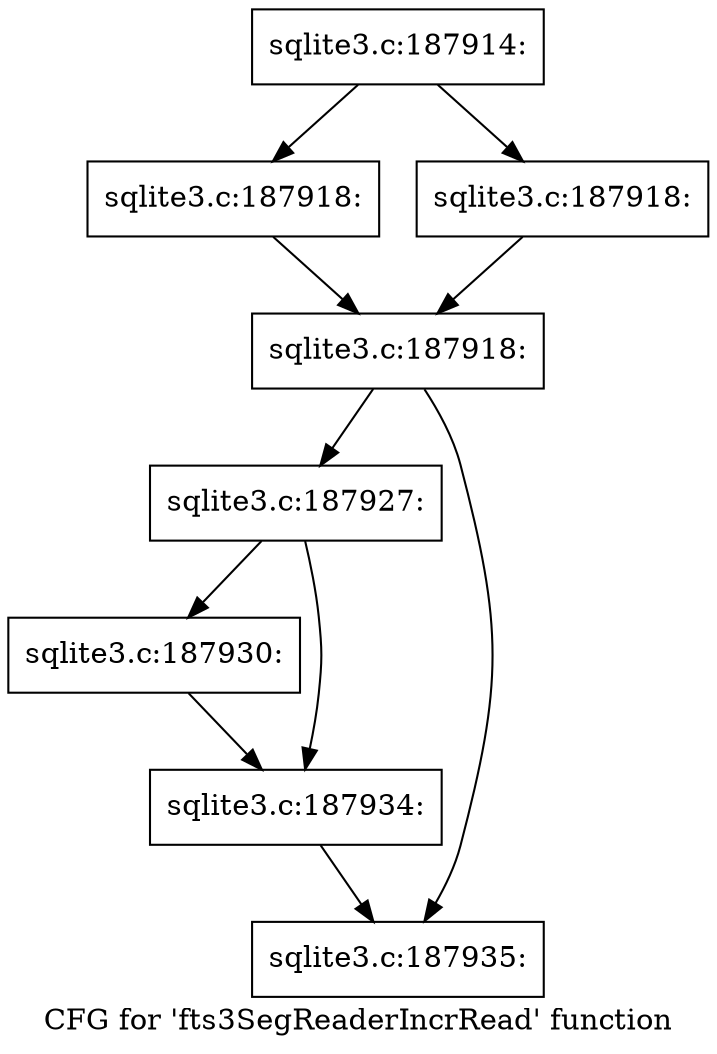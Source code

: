 digraph "CFG for 'fts3SegReaderIncrRead' function" {
	label="CFG for 'fts3SegReaderIncrRead' function";

	Node0x55c0fab92670 [shape=record,label="{sqlite3.c:187914:}"];
	Node0x55c0fab92670 -> Node0x55c0fabad7e0;
	Node0x55c0fab92670 -> Node0x55c0fabad2b0;
	Node0x55c0fabad7e0 [shape=record,label="{sqlite3.c:187918:}"];
	Node0x55c0fabad7e0 -> Node0x55c0fabadd00;
	Node0x55c0fabad2b0 [shape=record,label="{sqlite3.c:187918:}"];
	Node0x55c0fabad2b0 -> Node0x55c0fabadd00;
	Node0x55c0fabadd00 [shape=record,label="{sqlite3.c:187918:}"];
	Node0x55c0fabadd00 -> Node0x55c0fabafae0;
	Node0x55c0fabadd00 -> Node0x55c0fabafb30;
	Node0x55c0fabafae0 [shape=record,label="{sqlite3.c:187927:}"];
	Node0x55c0fabafae0 -> Node0x55c0fabb0960;
	Node0x55c0fabafae0 -> Node0x55c0fabb09b0;
	Node0x55c0fabb0960 [shape=record,label="{sqlite3.c:187930:}"];
	Node0x55c0fabb0960 -> Node0x55c0fabb09b0;
	Node0x55c0fabb09b0 [shape=record,label="{sqlite3.c:187934:}"];
	Node0x55c0fabb09b0 -> Node0x55c0fabafb30;
	Node0x55c0fabafb30 [shape=record,label="{sqlite3.c:187935:}"];
}
